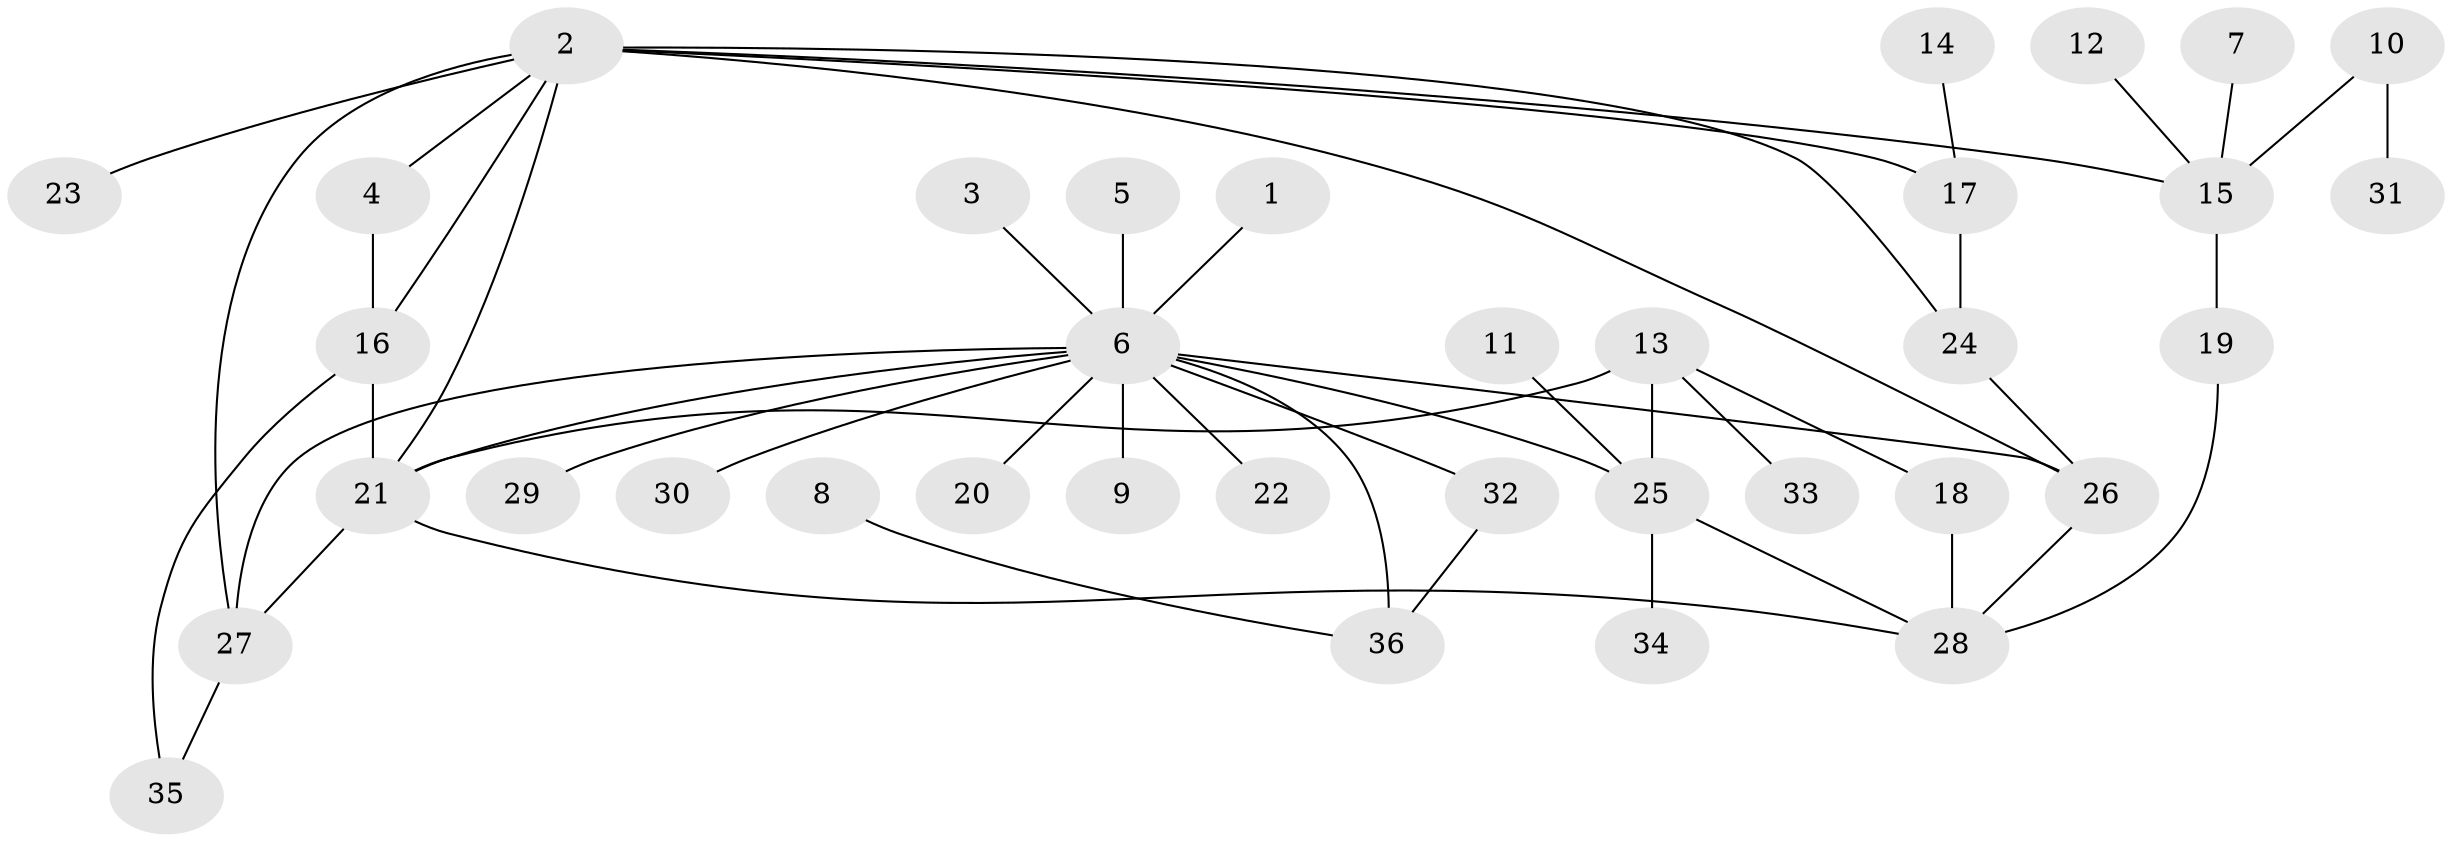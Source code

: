 // original degree distribution, {3: 0.10227272727272728, 8: 0.011363636363636364, 4: 0.07954545454545454, 10: 0.011363636363636364, 2: 0.14772727272727273, 17: 0.011363636363636364, 11: 0.011363636363636364, 1: 0.5681818181818182, 5: 0.03409090909090909, 7: 0.022727272727272728}
// Generated by graph-tools (version 1.1) at 2025/36/03/04/25 23:36:57]
// undirected, 36 vertices, 49 edges
graph export_dot {
  node [color=gray90,style=filled];
  1;
  2;
  3;
  4;
  5;
  6;
  7;
  8;
  9;
  10;
  11;
  12;
  13;
  14;
  15;
  16;
  17;
  18;
  19;
  20;
  21;
  22;
  23;
  24;
  25;
  26;
  27;
  28;
  29;
  30;
  31;
  32;
  33;
  34;
  35;
  36;
  1 -- 6 [weight=1.0];
  2 -- 4 [weight=1.0];
  2 -- 15 [weight=1.0];
  2 -- 16 [weight=1.0];
  2 -- 17 [weight=1.0];
  2 -- 21 [weight=1.0];
  2 -- 23 [weight=1.0];
  2 -- 24 [weight=1.0];
  2 -- 26 [weight=1.0];
  2 -- 27 [weight=1.0];
  3 -- 6 [weight=1.0];
  4 -- 16 [weight=1.0];
  5 -- 6 [weight=1.0];
  6 -- 9 [weight=1.0];
  6 -- 20 [weight=1.0];
  6 -- 21 [weight=1.0];
  6 -- 22 [weight=1.0];
  6 -- 25 [weight=1.0];
  6 -- 26 [weight=1.0];
  6 -- 27 [weight=1.0];
  6 -- 29 [weight=1.0];
  6 -- 30 [weight=1.0];
  6 -- 32 [weight=1.0];
  6 -- 36 [weight=1.0];
  7 -- 15 [weight=1.0];
  8 -- 36 [weight=1.0];
  10 -- 15 [weight=1.0];
  10 -- 31 [weight=1.0];
  11 -- 25 [weight=1.0];
  12 -- 15 [weight=1.0];
  13 -- 18 [weight=1.0];
  13 -- 21 [weight=1.0];
  13 -- 25 [weight=1.0];
  13 -- 33 [weight=1.0];
  14 -- 17 [weight=1.0];
  15 -- 19 [weight=1.0];
  16 -- 21 [weight=1.0];
  16 -- 35 [weight=1.0];
  17 -- 24 [weight=1.0];
  18 -- 28 [weight=1.0];
  19 -- 28 [weight=1.0];
  21 -- 27 [weight=1.0];
  21 -- 28 [weight=1.0];
  24 -- 26 [weight=1.0];
  25 -- 28 [weight=1.0];
  25 -- 34 [weight=1.0];
  26 -- 28 [weight=1.0];
  27 -- 35 [weight=1.0];
  32 -- 36 [weight=1.0];
}

